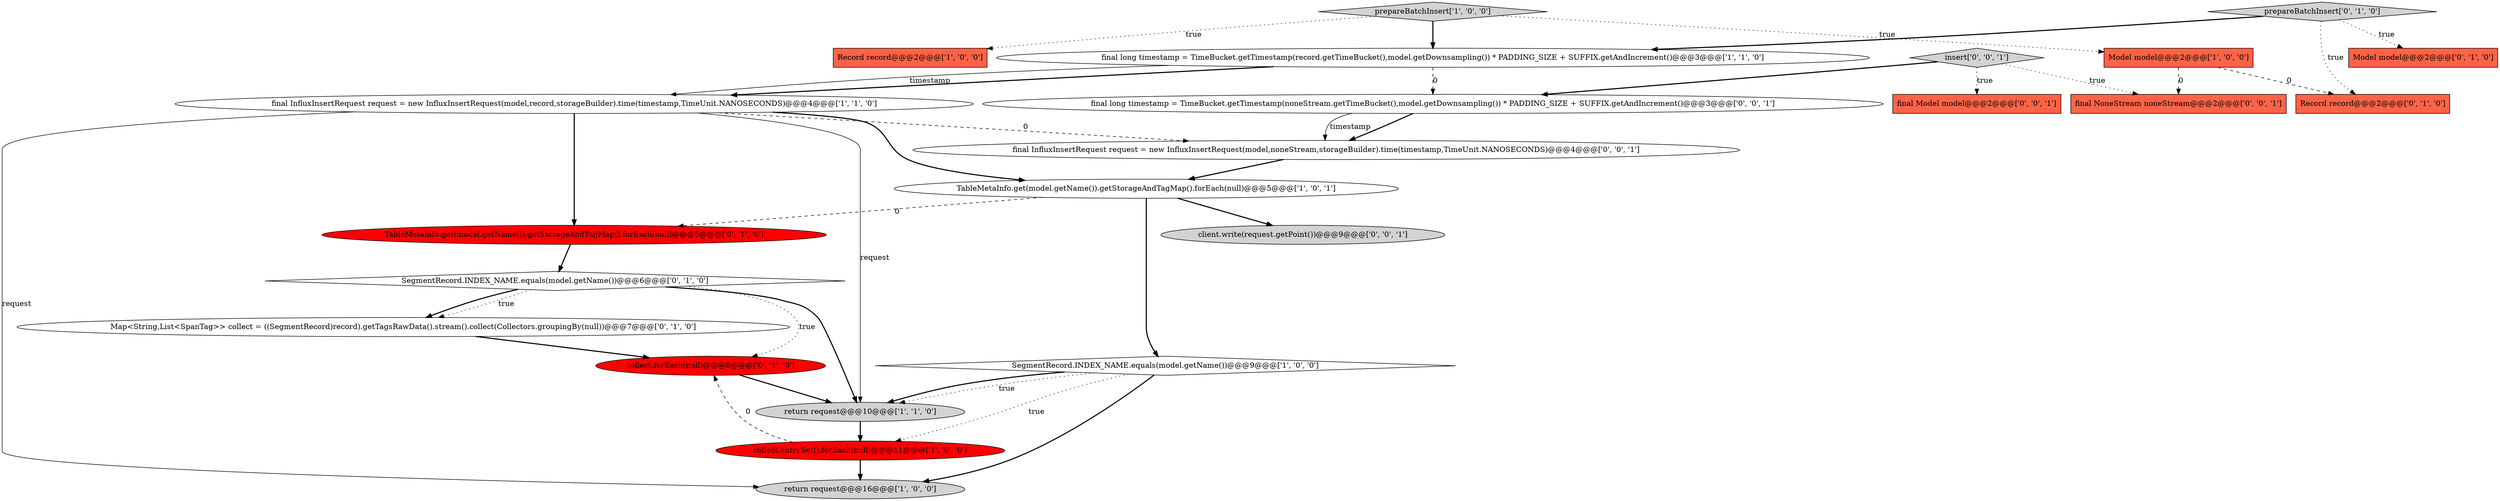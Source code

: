 digraph {
4 [style = filled, label = "prepareBatchInsert['1', '0', '0']", fillcolor = lightgray, shape = diamond image = "AAA0AAABBB1BBB"];
7 [style = filled, label = "final long timestamp = TimeBucket.getTimestamp(record.getTimeBucket(),model.getDownsampling()) * PADDING_SIZE + SUFFIX.getAndIncrement()@@@3@@@['1', '1', '0']", fillcolor = white, shape = ellipse image = "AAA0AAABBB1BBB"];
0 [style = filled, label = "return request@@@16@@@['1', '0', '0']", fillcolor = lightgray, shape = ellipse image = "AAA0AAABBB1BBB"];
16 [style = filled, label = "prepareBatchInsert['0', '1', '0']", fillcolor = lightgray, shape = diamond image = "AAA0AAABBB2BBB"];
13 [style = filled, label = "Record record@@@2@@@['0', '1', '0']", fillcolor = tomato, shape = box image = "AAA1AAABBB2BBB"];
15 [style = filled, label = "collect.forEach(null)@@@8@@@['0', '1', '0']", fillcolor = red, shape = ellipse image = "AAA1AAABBB2BBB"];
11 [style = filled, label = "Model model@@@2@@@['0', '1', '0']", fillcolor = tomato, shape = box image = "AAA0AAABBB2BBB"];
22 [style = filled, label = "final NoneStream noneStream@@@2@@@['0', '0', '1']", fillcolor = tomato, shape = box image = "AAA0AAABBB3BBB"];
19 [style = filled, label = "final InfluxInsertRequest request = new InfluxInsertRequest(model,noneStream,storageBuilder).time(timestamp,TimeUnit.NANOSECONDS)@@@4@@@['0', '0', '1']", fillcolor = white, shape = ellipse image = "AAA0AAABBB3BBB"];
2 [style = filled, label = "Record record@@@2@@@['1', '0', '0']", fillcolor = tomato, shape = box image = "AAA0AAABBB1BBB"];
21 [style = filled, label = "final long timestamp = TimeBucket.getTimestamp(noneStream.getTimeBucket(),model.getDownsampling()) * PADDING_SIZE + SUFFIX.getAndIncrement()@@@3@@@['0', '0', '1']", fillcolor = white, shape = ellipse image = "AAA0AAABBB3BBB"];
14 [style = filled, label = "TableMetaInfo.get(model.getName()).getStorageAndTagMap().forEach(null)@@@5@@@['0', '1', '0']", fillcolor = red, shape = ellipse image = "AAA1AAABBB2BBB"];
18 [style = filled, label = "insert['0', '0', '1']", fillcolor = lightgray, shape = diamond image = "AAA0AAABBB3BBB"];
3 [style = filled, label = "SegmentRecord.INDEX_NAME.equals(model.getName())@@@9@@@['1', '0', '0']", fillcolor = white, shape = diamond image = "AAA0AAABBB1BBB"];
1 [style = filled, label = "return request@@@10@@@['1', '1', '0']", fillcolor = lightgray, shape = ellipse image = "AAA0AAABBB1BBB"];
8 [style = filled, label = "TableMetaInfo.get(model.getName()).getStorageAndTagMap().forEach(null)@@@5@@@['1', '0', '1']", fillcolor = white, shape = ellipse image = "AAA0AAABBB1BBB"];
10 [style = filled, label = "Map<String,List<SpanTag>> collect = ((SegmentRecord)record).getTagsRawData().stream().collect(Collectors.groupingBy(null))@@@7@@@['0', '1', '0']", fillcolor = white, shape = ellipse image = "AAA0AAABBB2BBB"];
17 [style = filled, label = "client.write(request.getPoint())@@@9@@@['0', '0', '1']", fillcolor = lightgray, shape = ellipse image = "AAA0AAABBB3BBB"];
20 [style = filled, label = "final Model model@@@2@@@['0', '0', '1']", fillcolor = tomato, shape = box image = "AAA0AAABBB3BBB"];
5 [style = filled, label = "Model model@@@2@@@['1', '0', '0']", fillcolor = tomato, shape = box image = "AAA1AAABBB1BBB"];
9 [style = filled, label = "final InfluxInsertRequest request = new InfluxInsertRequest(model,record,storageBuilder).time(timestamp,TimeUnit.NANOSECONDS)@@@4@@@['1', '1', '0']", fillcolor = white, shape = ellipse image = "AAA0AAABBB1BBB"];
12 [style = filled, label = "SegmentRecord.INDEX_NAME.equals(model.getName())@@@6@@@['0', '1', '0']", fillcolor = white, shape = diamond image = "AAA0AAABBB2BBB"];
6 [style = filled, label = "collect.entrySet().forEach(null)@@@11@@@['1', '0', '0']", fillcolor = red, shape = ellipse image = "AAA1AAABBB1BBB"];
5->13 [style = dashed, label="0"];
4->5 [style = dotted, label="true"];
7->21 [style = dashed, label="0"];
10->15 [style = bold, label=""];
3->1 [style = bold, label=""];
21->19 [style = bold, label=""];
16->13 [style = dotted, label="true"];
21->19 [style = solid, label="timestamp"];
8->3 [style = bold, label=""];
16->7 [style = bold, label=""];
12->15 [style = dotted, label="true"];
6->0 [style = bold, label=""];
18->20 [style = dotted, label="true"];
8->14 [style = dashed, label="0"];
3->6 [style = dotted, label="true"];
9->8 [style = bold, label=""];
12->1 [style = bold, label=""];
19->8 [style = bold, label=""];
4->7 [style = bold, label=""];
3->0 [style = bold, label=""];
9->19 [style = dashed, label="0"];
7->9 [style = bold, label=""];
8->17 [style = bold, label=""];
7->9 [style = solid, label="timestamp"];
9->0 [style = solid, label="request"];
12->10 [style = bold, label=""];
1->6 [style = bold, label=""];
12->10 [style = dotted, label="true"];
6->15 [style = dashed, label="0"];
14->12 [style = bold, label=""];
9->14 [style = bold, label=""];
9->1 [style = solid, label="request"];
5->22 [style = dashed, label="0"];
18->21 [style = bold, label=""];
16->11 [style = dotted, label="true"];
3->1 [style = dotted, label="true"];
4->2 [style = dotted, label="true"];
15->1 [style = bold, label=""];
18->22 [style = dotted, label="true"];
}
